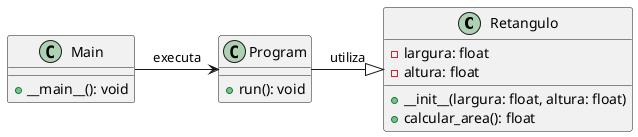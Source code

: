 @startuml

' Definindo a classe Retangulo
class Retangulo {
    - largura: float
    - altura: float
    + __init__(largura: float, altura: float)
    + calcular_area(): float
}

' Definindo a classe Program
class Program {
    + run(): void
}

' Definindo a classe Main (representando o arquivo main.py)
class Main {
    + __main__(): void
}

' Relação de uso: Program utiliza Retangulo
Program -|> Retangulo : utiliza

' Relação de execução: Main executa Program
Main -> Program : executa

@enduml
